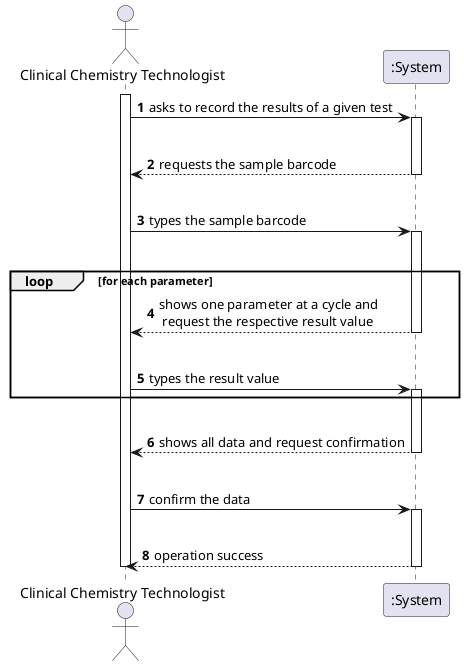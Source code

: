 @startuml
autonumber
actor "Clinical Chemistry Technologist" as CCT
participant ":System" as SYSTEM

activate CCT
CCT -> SYSTEM : asks to record the results of a given test
activate SYSTEM

|||
SYSTEM --> CCT : requests the sample barcode
deactivate SYSTEM

|||
CCT -> SYSTEM : types the sample barcode
activate SYSTEM

|||
loop for each parameter
SYSTEM --> CCT : shows one parameter at a cycle and \n request the respective result value
deactivate SYSTEM

|||
CCT -> SYSTEM : types the result value
activate SYSTEM
end

|||
SYSTEM --> CCT : shows all data and request confirmation
deactivate SYSTEM

|||
CCT -> SYSTEM : confirm the data
activate SYSTEM

|||
SYSTEM --> CCT : operation success
deactivate SYSTEM
deactivate CCT

@enduml